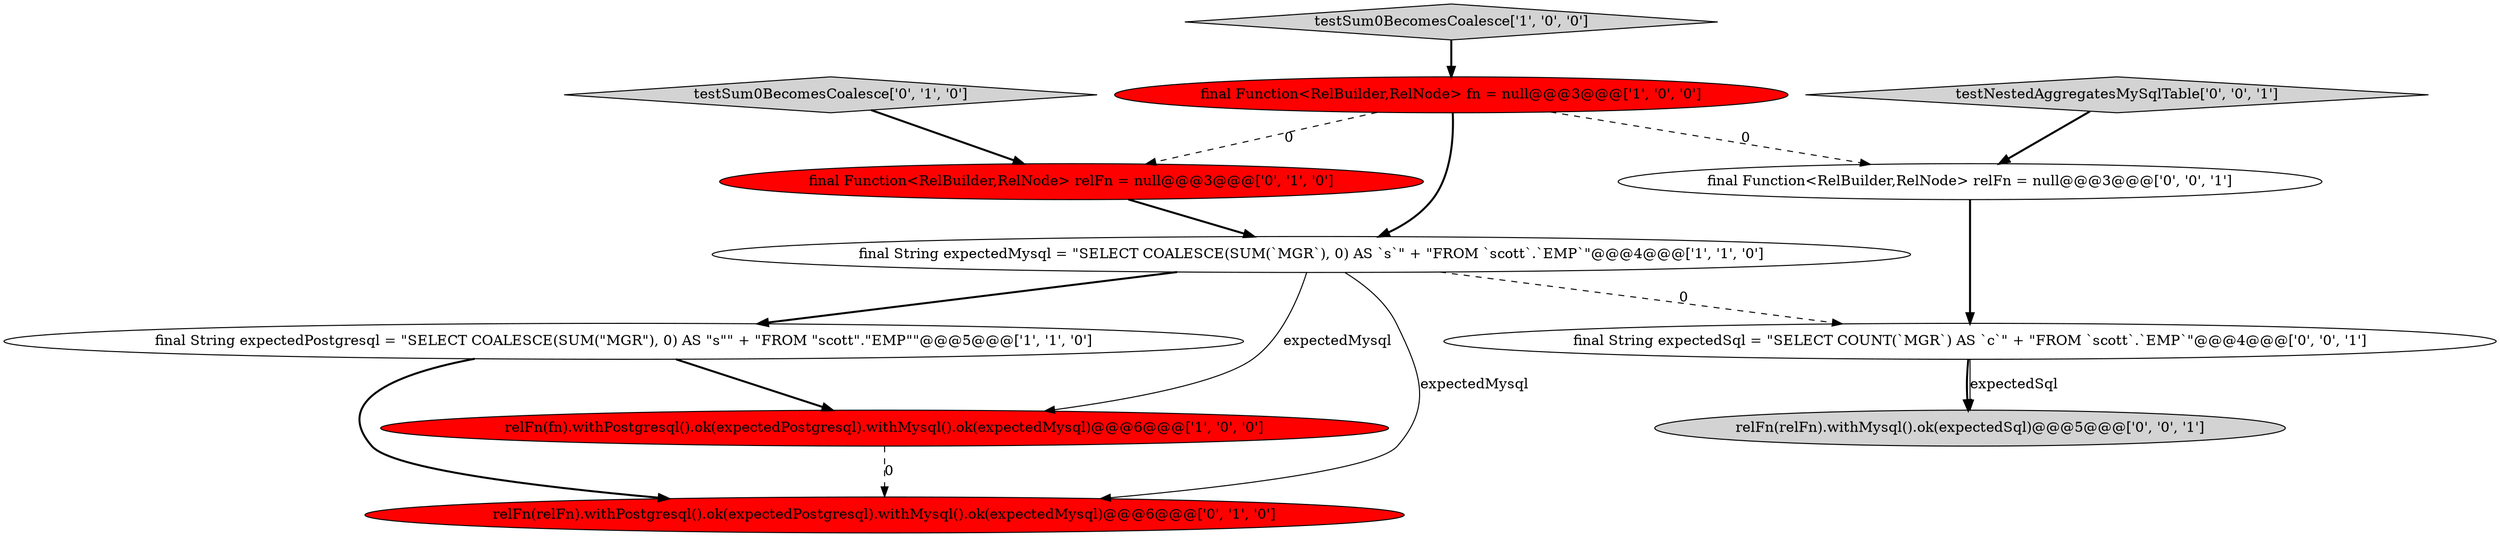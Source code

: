digraph {
0 [style = filled, label = "final String expectedPostgresql = \"SELECT COALESCE(SUM(\"MGR\"), 0) AS \"s\"\" + \"FROM \"scott\".\"EMP\"\"@@@5@@@['1', '1', '0']", fillcolor = white, shape = ellipse image = "AAA0AAABBB1BBB"];
7 [style = filled, label = "final Function<RelBuilder,RelNode> relFn = null@@@3@@@['0', '1', '0']", fillcolor = red, shape = ellipse image = "AAA1AAABBB2BBB"];
6 [style = filled, label = "testSum0BecomesCoalesce['0', '1', '0']", fillcolor = lightgray, shape = diamond image = "AAA0AAABBB2BBB"];
1 [style = filled, label = "final Function<RelBuilder,RelNode> fn = null@@@3@@@['1', '0', '0']", fillcolor = red, shape = ellipse image = "AAA1AAABBB1BBB"];
11 [style = filled, label = "final String expectedSql = \"SELECT COUNT(`MGR`) AS `c`\" + \"FROM `scott`.`EMP`\"@@@4@@@['0', '0', '1']", fillcolor = white, shape = ellipse image = "AAA0AAABBB3BBB"];
3 [style = filled, label = "testSum0BecomesCoalesce['1', '0', '0']", fillcolor = lightgray, shape = diamond image = "AAA0AAABBB1BBB"];
8 [style = filled, label = "final Function<RelBuilder,RelNode> relFn = null@@@3@@@['0', '0', '1']", fillcolor = white, shape = ellipse image = "AAA0AAABBB3BBB"];
9 [style = filled, label = "relFn(relFn).withMysql().ok(expectedSql)@@@5@@@['0', '0', '1']", fillcolor = lightgray, shape = ellipse image = "AAA0AAABBB3BBB"];
2 [style = filled, label = "relFn(fn).withPostgresql().ok(expectedPostgresql).withMysql().ok(expectedMysql)@@@6@@@['1', '0', '0']", fillcolor = red, shape = ellipse image = "AAA1AAABBB1BBB"];
10 [style = filled, label = "testNestedAggregatesMySqlTable['0', '0', '1']", fillcolor = lightgray, shape = diamond image = "AAA0AAABBB3BBB"];
4 [style = filled, label = "final String expectedMysql = \"SELECT COALESCE(SUM(`MGR`), 0) AS `s`\" + \"FROM `scott`.`EMP`\"@@@4@@@['1', '1', '0']", fillcolor = white, shape = ellipse image = "AAA0AAABBB1BBB"];
5 [style = filled, label = "relFn(relFn).withPostgresql().ok(expectedPostgresql).withMysql().ok(expectedMysql)@@@6@@@['0', '1', '0']", fillcolor = red, shape = ellipse image = "AAA1AAABBB2BBB"];
1->8 [style = dashed, label="0"];
2->5 [style = dashed, label="0"];
1->4 [style = bold, label=""];
7->4 [style = bold, label=""];
4->2 [style = solid, label="expectedMysql"];
6->7 [style = bold, label=""];
3->1 [style = bold, label=""];
10->8 [style = bold, label=""];
11->9 [style = bold, label=""];
8->11 [style = bold, label=""];
11->9 [style = solid, label="expectedSql"];
1->7 [style = dashed, label="0"];
4->11 [style = dashed, label="0"];
4->5 [style = solid, label="expectedMysql"];
0->5 [style = bold, label=""];
4->0 [style = bold, label=""];
0->2 [style = bold, label=""];
}
